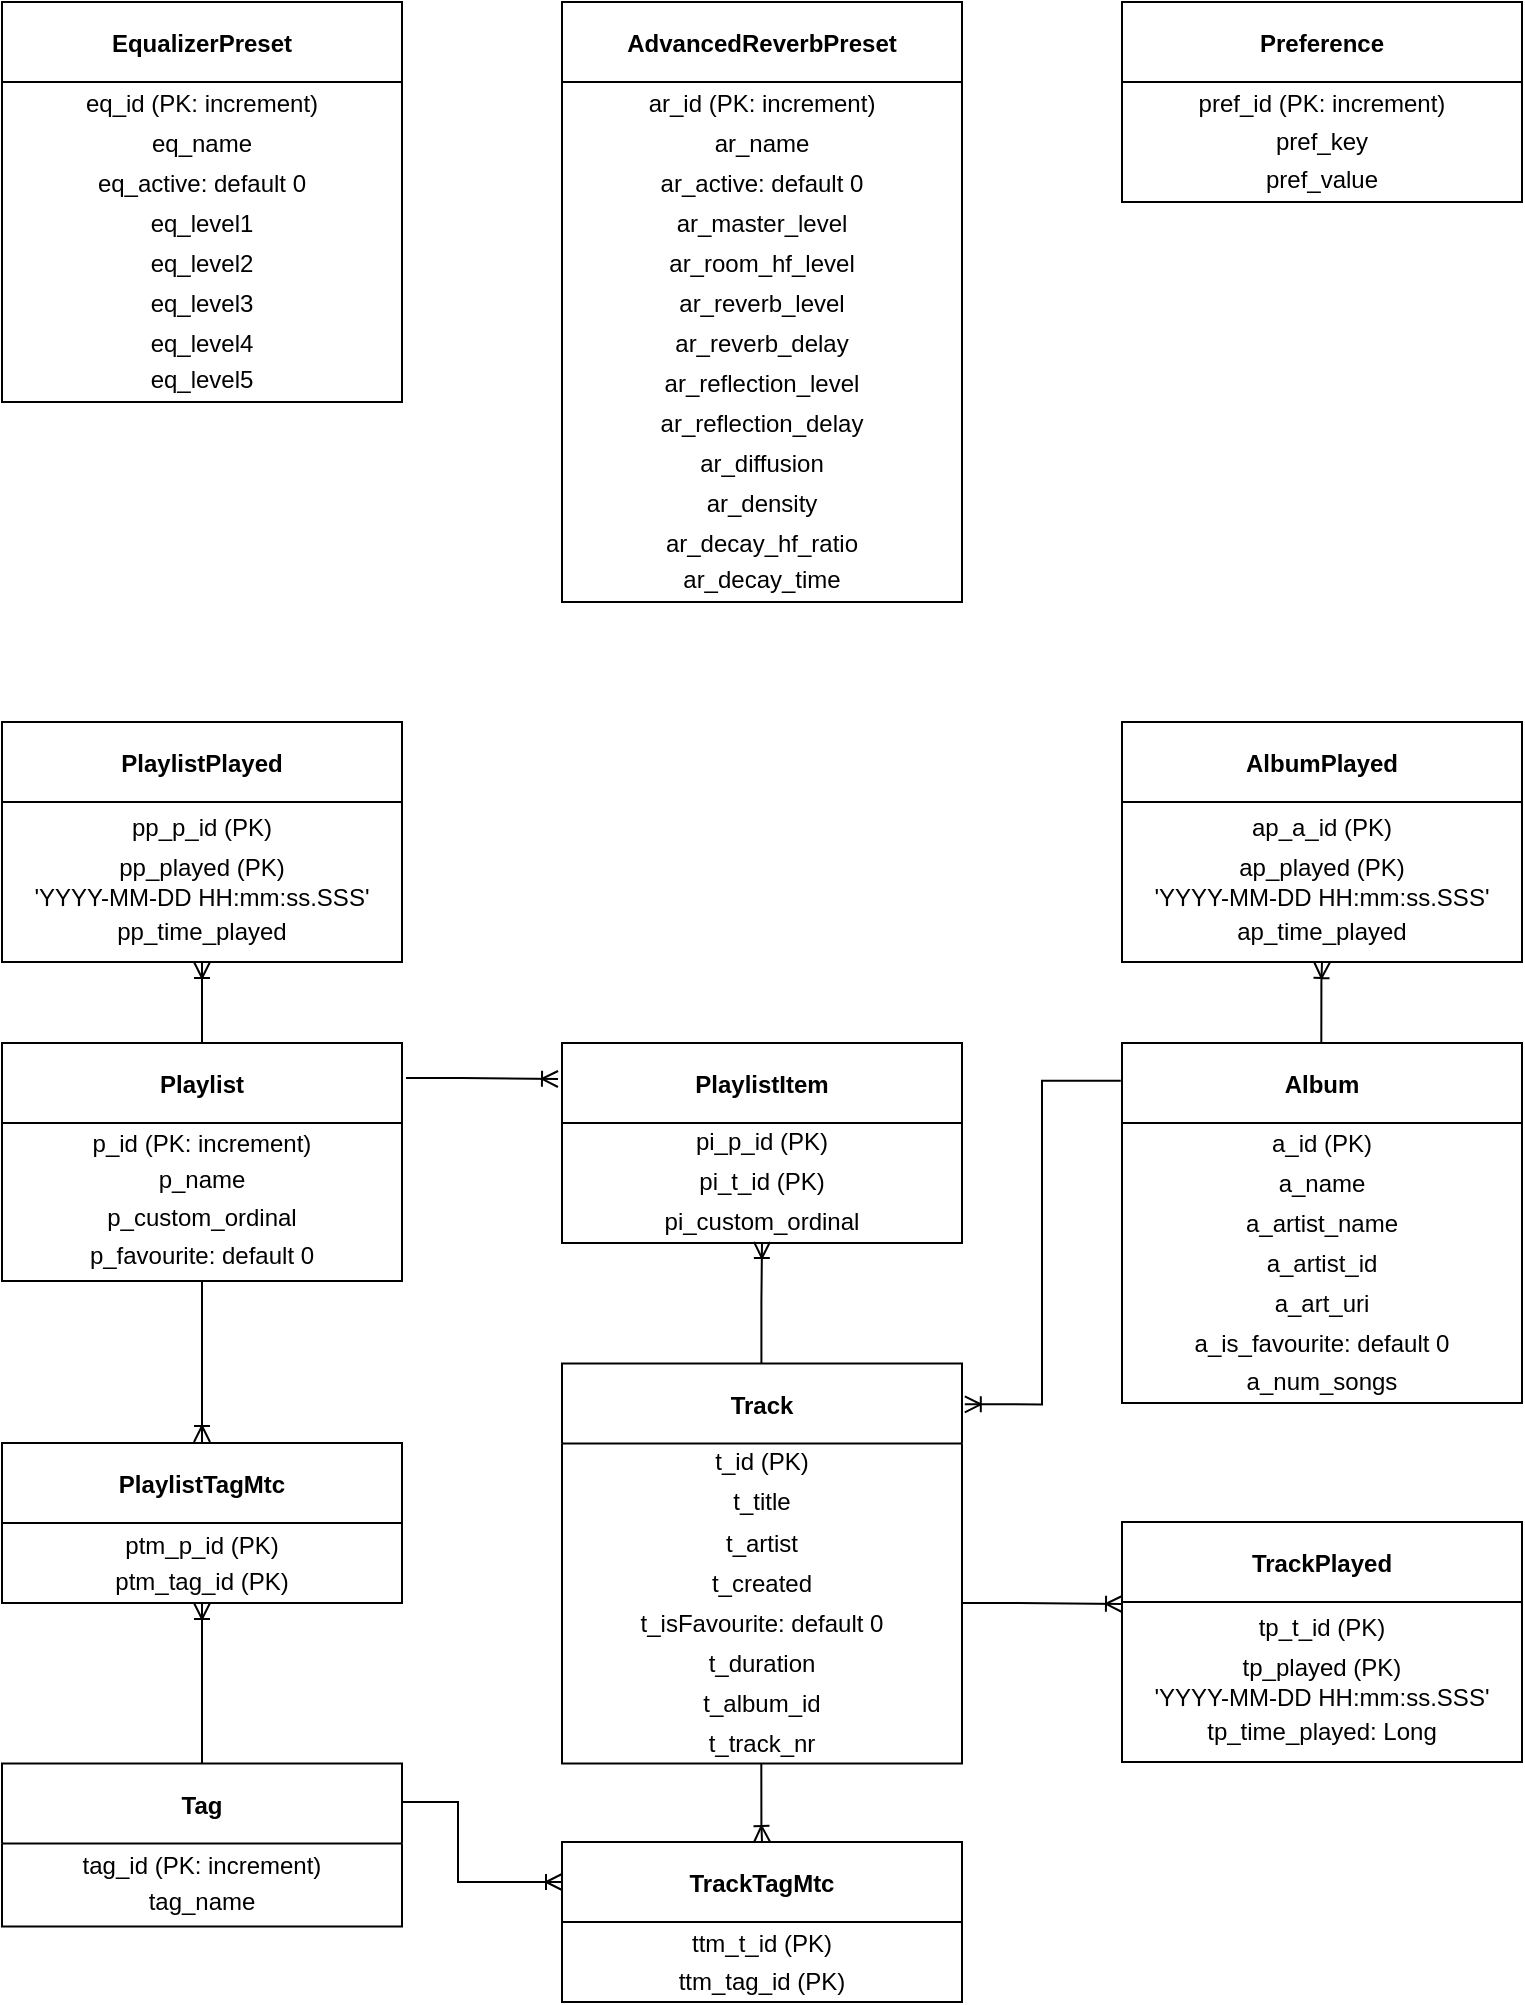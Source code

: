 <mxfile version="14.9.6" type="device"><diagram id="R2lEEEUBdFMjLlhIrx00" name="Page-1"><mxGraphModel dx="1089" dy="969" grid="1" gridSize="10" guides="1" tooltips="1" connect="1" arrows="1" fold="1" page="1" pageScale="1" pageWidth="850" pageHeight="1100" math="0" shadow="0" extFonts="Permanent Marker^https://fonts.googleapis.com/css?family=Permanent+Marker"><root><mxCell id="0"/><mxCell id="1" parent="0"/><mxCell id="EXQ5YkTZao0YpwizTzRX-23" style="edgeStyle=orthogonalEdgeStyle;rounded=0;orthogonalLoop=1;jettySize=auto;html=1;exitX=0.5;exitY=0;exitDx=0;exitDy=0;entryX=0.5;entryY=1;entryDx=0;entryDy=0;endArrow=ERoneToMany;endFill=0;" parent="1" source="ASpLACSmr5t7BUj4uXGP-8" target="C73bpjmQPpyLcj9TKDOl-4" edge="1"><mxGeometry relative="1" as="geometry"/></mxCell><mxCell id="ASpLACSmr5t7BUj4uXGP-8" value="Tag" style="swimlane;startSize=40;" parent="1" vertex="1"><mxGeometry x="40" y="920.75" width="200" height="81.5" as="geometry"/></mxCell><mxCell id="ASpLACSmr5t7BUj4uXGP-9" value="tag_id (PK: increment)" style="text;html=1;strokeColor=none;fillColor=none;align=center;verticalAlign=middle;whiteSpace=wrap;rounded=0;" parent="ASpLACSmr5t7BUj4uXGP-8" vertex="1"><mxGeometry x="10" y="41" width="180" height="20" as="geometry"/></mxCell><mxCell id="ASpLACSmr5t7BUj4uXGP-10" value="tag_name" style="text;html=1;strokeColor=none;fillColor=none;align=center;verticalAlign=middle;whiteSpace=wrap;rounded=0;" parent="ASpLACSmr5t7BUj4uXGP-8" vertex="1"><mxGeometry x="10" y="59" width="180" height="20" as="geometry"/></mxCell><mxCell id="C73bpjmQPpyLcj9TKDOl-4" value="PlaylistTagMtc" style="swimlane;startSize=40;" parent="1" vertex="1"><mxGeometry x="40" y="760.5" width="200" height="80" as="geometry"/></mxCell><mxCell id="C73bpjmQPpyLcj9TKDOl-5" value="ptm_p_id (PK)" style="text;html=1;strokeColor=none;fillColor=none;align=center;verticalAlign=middle;whiteSpace=wrap;rounded=0;" parent="C73bpjmQPpyLcj9TKDOl-4" vertex="1"><mxGeometry x="10" y="41" width="180" height="20" as="geometry"/></mxCell><mxCell id="C73bpjmQPpyLcj9TKDOl-6" value="ptm_tag_id (PK)" style="text;html=1;strokeColor=none;fillColor=none;align=center;verticalAlign=middle;whiteSpace=wrap;rounded=0;" parent="C73bpjmQPpyLcj9TKDOl-4" vertex="1"><mxGeometry x="10" y="59" width="180" height="20" as="geometry"/></mxCell><mxCell id="C73bpjmQPpyLcj9TKDOl-7" value="TrackTagMtc" style="swimlane;startSize=40;" parent="1" vertex="1"><mxGeometry x="320" y="960" width="200" height="80" as="geometry"/></mxCell><mxCell id="C73bpjmQPpyLcj9TKDOl-8" value="ttm_t_id (PK)" style="text;html=1;strokeColor=none;fillColor=none;align=center;verticalAlign=middle;whiteSpace=wrap;rounded=0;" parent="C73bpjmQPpyLcj9TKDOl-7" vertex="1"><mxGeometry x="10" y="41" width="180" height="20" as="geometry"/></mxCell><mxCell id="C73bpjmQPpyLcj9TKDOl-9" value="ttm_tag_id (PK)" style="text;html=1;strokeColor=none;fillColor=none;align=center;verticalAlign=middle;whiteSpace=wrap;rounded=0;" parent="C73bpjmQPpyLcj9TKDOl-7" vertex="1"><mxGeometry x="10" y="60" width="180" height="20" as="geometry"/></mxCell><mxCell id="d-JsLVM1JyWQdLtU0kbF-2" value="TrackPlayed" style="swimlane;startSize=40;" parent="1" vertex="1"><mxGeometry x="600" y="800" width="200" height="120" as="geometry"/></mxCell><mxCell id="d-JsLVM1JyWQdLtU0kbF-3" value="tp_t_id (PK)" style="text;html=1;strokeColor=none;fillColor=none;align=center;verticalAlign=middle;whiteSpace=wrap;rounded=0;" parent="d-JsLVM1JyWQdLtU0kbF-2" vertex="1"><mxGeometry x="10" y="43" width="180" height="20" as="geometry"/></mxCell><mxCell id="d-JsLVM1JyWQdLtU0kbF-4" value="tp_played (PK)&lt;br&gt;'YYYY-MM-DD HH:mm:ss.SSS'" style="text;html=1;strokeColor=none;fillColor=none;align=center;verticalAlign=middle;whiteSpace=wrap;rounded=0;" parent="d-JsLVM1JyWQdLtU0kbF-2" vertex="1"><mxGeometry x="10" y="59" width="180" height="41" as="geometry"/></mxCell><mxCell id="EXQ5YkTZao0YpwizTzRX-2" value="" style="group" parent="1" vertex="1" connectable="0"><mxGeometry x="40" y="560.5" width="200" height="119" as="geometry"/></mxCell><mxCell id="ASpLACSmr5t7BUj4uXGP-6" value="Playlist" style="swimlane;startSize=40;" parent="EXQ5YkTZao0YpwizTzRX-2" vertex="1"><mxGeometry width="200" height="119" as="geometry"/></mxCell><mxCell id="ASpLACSmr5t7BUj4uXGP-7" value="p_id (PK: increment)" style="text;html=1;strokeColor=none;fillColor=none;align=center;verticalAlign=middle;whiteSpace=wrap;rounded=0;" parent="ASpLACSmr5t7BUj4uXGP-6" vertex="1"><mxGeometry x="10" y="40" width="180" height="20" as="geometry"/></mxCell><mxCell id="ASpLACSmr5t7BUj4uXGP-16" value="p_name" style="text;html=1;strokeColor=none;fillColor=none;align=center;verticalAlign=middle;whiteSpace=wrap;rounded=0;" parent="EXQ5YkTZao0YpwizTzRX-2" vertex="1"><mxGeometry x="10" y="58" width="180" height="20" as="geometry"/></mxCell><mxCell id="93T6C2DbR8N9bo7Hs1vx-21" value="p_custom_ordinal" style="text;html=1;strokeColor=none;fillColor=none;align=center;verticalAlign=middle;whiteSpace=wrap;rounded=0;" parent="EXQ5YkTZao0YpwizTzRX-2" vertex="1"><mxGeometry x="10" y="77" width="180" height="20" as="geometry"/></mxCell><mxCell id="93T6C2DbR8N9bo7Hs1vx-22" value="p_favourite: default 0" style="text;html=1;strokeColor=none;fillColor=none;align=center;verticalAlign=middle;whiteSpace=wrap;rounded=0;" parent="EXQ5YkTZao0YpwizTzRX-2" vertex="1"><mxGeometry x="10" y="96" width="180" height="20" as="geometry"/></mxCell><mxCell id="EXQ5YkTZao0YpwizTzRX-3" value="" style="group" parent="1" vertex="1" connectable="0"><mxGeometry x="320" y="560.5" width="200" height="100" as="geometry"/></mxCell><mxCell id="Jwq-ULi-y-qju-EVucu7-1" value="PlaylistItem" style="swimlane;startSize=40;" parent="EXQ5YkTZao0YpwizTzRX-3" vertex="1"><mxGeometry width="200" height="100" as="geometry"/></mxCell><mxCell id="Jwq-ULi-y-qju-EVucu7-2" value="pi_p_id (PK)" style="text;html=1;strokeColor=none;fillColor=none;align=center;verticalAlign=middle;whiteSpace=wrap;rounded=0;" parent="Jwq-ULi-y-qju-EVucu7-1" vertex="1"><mxGeometry x="10" y="39" width="180" height="20" as="geometry"/></mxCell><mxCell id="Jwq-ULi-y-qju-EVucu7-3" value="pi_t_id (PK)" style="text;html=1;strokeColor=none;fillColor=none;align=center;verticalAlign=middle;whiteSpace=wrap;rounded=0;" parent="Jwq-ULi-y-qju-EVucu7-1" vertex="1"><mxGeometry x="10" y="59" width="180" height="20" as="geometry"/></mxCell><mxCell id="93T6C2DbR8N9bo7Hs1vx-20" value="pi_custom_ordinal" style="text;html=1;strokeColor=none;fillColor=none;align=center;verticalAlign=middle;whiteSpace=wrap;rounded=0;" parent="EXQ5YkTZao0YpwizTzRX-3" vertex="1"><mxGeometry x="10" y="79" width="180" height="20" as="geometry"/></mxCell><mxCell id="EXQ5YkTZao0YpwizTzRX-4" value="" style="group" parent="1" vertex="1" connectable="0"><mxGeometry x="320" y="720.75" width="200" height="200" as="geometry"/></mxCell><mxCell id="ASpLACSmr5t7BUj4uXGP-1" value="Track" style="swimlane;startSize=40;" parent="EXQ5YkTZao0YpwizTzRX-4" vertex="1"><mxGeometry width="200" height="200" as="geometry"/></mxCell><mxCell id="ASpLACSmr5t7BUj4uXGP-4" value="t_id (PK)" style="text;html=1;strokeColor=none;fillColor=none;align=center;verticalAlign=middle;whiteSpace=wrap;rounded=0;" parent="ASpLACSmr5t7BUj4uXGP-1" vertex="1"><mxGeometry x="10" y="39" width="180" height="20" as="geometry"/></mxCell><mxCell id="93T6C2DbR8N9bo7Hs1vx-23" value="t_isFavourite: default 0" style="text;html=1;strokeColor=none;fillColor=none;align=center;verticalAlign=middle;whiteSpace=wrap;rounded=0;" parent="ASpLACSmr5t7BUj4uXGP-1" vertex="1"><mxGeometry x="10" y="120" width="180" height="20" as="geometry"/></mxCell><mxCell id="SshMNhiajl-poPOWsSwz-1" value="t_duration" style="text;html=1;strokeColor=none;fillColor=none;align=center;verticalAlign=middle;whiteSpace=wrap;rounded=0;" parent="ASpLACSmr5t7BUj4uXGP-1" vertex="1"><mxGeometry x="10" y="140" width="180" height="20" as="geometry"/></mxCell><mxCell id="SshMNhiajl-poPOWsSwz-2" value="t_album_id" style="text;html=1;strokeColor=none;fillColor=none;align=center;verticalAlign=middle;whiteSpace=wrap;rounded=0;" parent="ASpLACSmr5t7BUj4uXGP-1" vertex="1"><mxGeometry x="10" y="160" width="180" height="20" as="geometry"/></mxCell><mxCell id="EXQ5YkTZao0YpwizTzRX-1" value="t_track_nr" style="text;html=1;strokeColor=none;fillColor=none;align=center;verticalAlign=middle;whiteSpace=wrap;rounded=0;" parent="ASpLACSmr5t7BUj4uXGP-1" vertex="1"><mxGeometry x="10" y="180" width="180" height="20" as="geometry"/></mxCell><mxCell id="ASpLACSmr5t7BUj4uXGP-5" value="t_title" style="text;html=1;strokeColor=none;fillColor=none;align=center;verticalAlign=middle;whiteSpace=wrap;rounded=0;" parent="EXQ5YkTZao0YpwizTzRX-4" vertex="1"><mxGeometry x="10" y="59" width="180" height="20" as="geometry"/></mxCell><mxCell id="ASpLACSmr5t7BUj4uXGP-14" value="t_artist" style="text;html=1;strokeColor=none;fillColor=none;align=center;verticalAlign=middle;whiteSpace=wrap;rounded=0;" parent="EXQ5YkTZao0YpwizTzRX-4" vertex="1"><mxGeometry x="10" y="80" width="180" height="20" as="geometry"/></mxCell><mxCell id="93T6C2DbR8N9bo7Hs1vx-1" value="t_created" style="text;html=1;strokeColor=none;fillColor=none;align=center;verticalAlign=middle;whiteSpace=wrap;rounded=0;" parent="EXQ5YkTZao0YpwizTzRX-4" vertex="1"><mxGeometry x="10" y="100" width="180" height="20" as="geometry"/></mxCell><mxCell id="EXQ5YkTZao0YpwizTzRX-5" value="" style="group" parent="1" vertex="1" connectable="0"><mxGeometry x="40" y="40" width="200" height="200" as="geometry"/></mxCell><mxCell id="ASpLACSmr5t7BUj4uXGP-19" value="EqualizerPreset" style="swimlane;startSize=40;" parent="EXQ5YkTZao0YpwizTzRX-5" vertex="1"><mxGeometry width="200" height="200" as="geometry"/></mxCell><mxCell id="ASpLACSmr5t7BUj4uXGP-20" value="eq_id (PK: increment)" style="text;html=1;strokeColor=none;fillColor=none;align=center;verticalAlign=middle;whiteSpace=wrap;rounded=0;" parent="ASpLACSmr5t7BUj4uXGP-19" vertex="1"><mxGeometry x="10" y="41" width="180" height="20" as="geometry"/></mxCell><mxCell id="ASpLACSmr5t7BUj4uXGP-21" value="eq_name" style="text;html=1;strokeColor=none;fillColor=none;align=center;verticalAlign=middle;whiteSpace=wrap;rounded=0;" parent="ASpLACSmr5t7BUj4uXGP-19" vertex="1"><mxGeometry x="10" y="61" width="180" height="20" as="geometry"/></mxCell><mxCell id="ASpLACSmr5t7BUj4uXGP-22" value="eq_active: default 0" style="text;html=1;strokeColor=none;fillColor=none;align=center;verticalAlign=middle;whiteSpace=wrap;rounded=0;" parent="ASpLACSmr5t7BUj4uXGP-19" vertex="1"><mxGeometry x="10" y="81" width="180" height="20" as="geometry"/></mxCell><mxCell id="ASpLACSmr5t7BUj4uXGP-23" value="eq_level1" style="text;html=1;strokeColor=none;fillColor=none;align=center;verticalAlign=middle;whiteSpace=wrap;rounded=0;" parent="ASpLACSmr5t7BUj4uXGP-19" vertex="1"><mxGeometry x="10" y="101" width="180" height="20" as="geometry"/></mxCell><mxCell id="93T6C2DbR8N9bo7Hs1vx-12" value="eq_level2" style="text;html=1;strokeColor=none;fillColor=none;align=center;verticalAlign=middle;whiteSpace=wrap;rounded=0;" parent="EXQ5YkTZao0YpwizTzRX-5" vertex="1"><mxGeometry x="10" y="121" width="180" height="20" as="geometry"/></mxCell><mxCell id="93T6C2DbR8N9bo7Hs1vx-13" value="eq_level3" style="text;html=1;strokeColor=none;fillColor=none;align=center;verticalAlign=middle;whiteSpace=wrap;rounded=0;" parent="EXQ5YkTZao0YpwizTzRX-5" vertex="1"><mxGeometry x="10" y="141" width="180" height="20" as="geometry"/></mxCell><mxCell id="93T6C2DbR8N9bo7Hs1vx-14" value="eq_level4" style="text;html=1;strokeColor=none;fillColor=none;align=center;verticalAlign=middle;whiteSpace=wrap;rounded=0;" parent="EXQ5YkTZao0YpwizTzRX-5" vertex="1"><mxGeometry x="10" y="161" width="180" height="20" as="geometry"/></mxCell><mxCell id="93T6C2DbR8N9bo7Hs1vx-15" value="eq_level5" style="text;html=1;strokeColor=none;fillColor=none;align=center;verticalAlign=middle;whiteSpace=wrap;rounded=0;" parent="EXQ5YkTZao0YpwizTzRX-5" vertex="1"><mxGeometry x="10" y="179" width="180" height="20" as="geometry"/></mxCell><mxCell id="EXQ5YkTZao0YpwizTzRX-6" value="" style="group" parent="1" vertex="1" connectable="0"><mxGeometry x="320" y="40" width="200" height="300" as="geometry"/></mxCell><mxCell id="Jwq-ULi-y-qju-EVucu7-20" value="AdvancedReverbPreset" style="swimlane;startSize=40;" parent="EXQ5YkTZao0YpwizTzRX-6" vertex="1"><mxGeometry width="200" height="300" as="geometry"/></mxCell><mxCell id="Jwq-ULi-y-qju-EVucu7-21" value="ar_id (PK: increment)" style="text;html=1;strokeColor=none;fillColor=none;align=center;verticalAlign=middle;whiteSpace=wrap;rounded=0;" parent="Jwq-ULi-y-qju-EVucu7-20" vertex="1"><mxGeometry x="10" y="41" width="180" height="20" as="geometry"/></mxCell><mxCell id="Jwq-ULi-y-qju-EVucu7-22" value="ar_name" style="text;html=1;strokeColor=none;fillColor=none;align=center;verticalAlign=middle;whiteSpace=wrap;rounded=0;" parent="Jwq-ULi-y-qju-EVucu7-20" vertex="1"><mxGeometry x="10" y="61" width="180" height="20" as="geometry"/></mxCell><mxCell id="Jwq-ULi-y-qju-EVucu7-23" value="ar_active: default 0" style="text;html=1;strokeColor=none;fillColor=none;align=center;verticalAlign=middle;whiteSpace=wrap;rounded=0;" parent="Jwq-ULi-y-qju-EVucu7-20" vertex="1"><mxGeometry x="10" y="81" width="180" height="20" as="geometry"/></mxCell><mxCell id="Jwq-ULi-y-qju-EVucu7-24" value="ar_master_level" style="text;html=1;strokeColor=none;fillColor=none;align=center;verticalAlign=middle;whiteSpace=wrap;rounded=0;" parent="Jwq-ULi-y-qju-EVucu7-20" vertex="1"><mxGeometry x="10" y="101" width="180" height="20" as="geometry"/></mxCell><mxCell id="93T6C2DbR8N9bo7Hs1vx-3" value="ar_room_hf_level" style="text;html=1;strokeColor=none;fillColor=none;align=center;verticalAlign=middle;whiteSpace=wrap;rounded=0;" parent="EXQ5YkTZao0YpwizTzRX-6" vertex="1"><mxGeometry x="10" y="121" width="180" height="20" as="geometry"/></mxCell><mxCell id="93T6C2DbR8N9bo7Hs1vx-4" value="ar_reverb_level" style="text;html=1;strokeColor=none;fillColor=none;align=center;verticalAlign=middle;whiteSpace=wrap;rounded=0;" parent="EXQ5YkTZao0YpwizTzRX-6" vertex="1"><mxGeometry x="10" y="141" width="180" height="20" as="geometry"/></mxCell><mxCell id="93T6C2DbR8N9bo7Hs1vx-5" value="ar_reverb_delay" style="text;html=1;strokeColor=none;fillColor=none;align=center;verticalAlign=middle;whiteSpace=wrap;rounded=0;" parent="EXQ5YkTZao0YpwizTzRX-6" vertex="1"><mxGeometry x="10" y="161" width="180" height="20" as="geometry"/></mxCell><mxCell id="93T6C2DbR8N9bo7Hs1vx-6" value="ar_reflection_level" style="text;html=1;strokeColor=none;fillColor=none;align=center;verticalAlign=middle;whiteSpace=wrap;rounded=0;" parent="EXQ5YkTZao0YpwizTzRX-6" vertex="1"><mxGeometry x="10" y="181" width="180" height="20" as="geometry"/></mxCell><mxCell id="93T6C2DbR8N9bo7Hs1vx-7" value="ar_reflection_delay" style="text;html=1;strokeColor=none;fillColor=none;align=center;verticalAlign=middle;whiteSpace=wrap;rounded=0;" parent="EXQ5YkTZao0YpwizTzRX-6" vertex="1"><mxGeometry x="10" y="201" width="180" height="20" as="geometry"/></mxCell><mxCell id="93T6C2DbR8N9bo7Hs1vx-8" value="ar_diffusion" style="text;html=1;strokeColor=none;fillColor=none;align=center;verticalAlign=middle;whiteSpace=wrap;rounded=0;" parent="EXQ5YkTZao0YpwizTzRX-6" vertex="1"><mxGeometry x="10" y="221" width="180" height="20" as="geometry"/></mxCell><mxCell id="93T6C2DbR8N9bo7Hs1vx-9" value="ar_density" style="text;html=1;strokeColor=none;fillColor=none;align=center;verticalAlign=middle;whiteSpace=wrap;rounded=0;" parent="EXQ5YkTZao0YpwizTzRX-6" vertex="1"><mxGeometry x="10" y="241" width="180" height="20" as="geometry"/></mxCell><mxCell id="93T6C2DbR8N9bo7Hs1vx-10" value="ar_decay_hf_ratio" style="text;html=1;strokeColor=none;fillColor=none;align=center;verticalAlign=middle;whiteSpace=wrap;rounded=0;" parent="EXQ5YkTZao0YpwizTzRX-6" vertex="1"><mxGeometry x="10" y="261" width="180" height="20" as="geometry"/></mxCell><mxCell id="93T6C2DbR8N9bo7Hs1vx-11" value="ar_decay_time" style="text;html=1;strokeColor=none;fillColor=none;align=center;verticalAlign=middle;whiteSpace=wrap;rounded=0;" parent="EXQ5YkTZao0YpwizTzRX-6" vertex="1"><mxGeometry x="10" y="279" width="180" height="20" as="geometry"/></mxCell><mxCell id="EXQ5YkTZao0YpwizTzRX-7" value="AlbumPlayed" style="swimlane;startSize=40;" parent="1" vertex="1"><mxGeometry x="600" y="400" width="200" height="120" as="geometry"/></mxCell><mxCell id="EXQ5YkTZao0YpwizTzRX-8" value="ap_a_id (PK)" style="text;html=1;strokeColor=none;fillColor=none;align=center;verticalAlign=middle;whiteSpace=wrap;rounded=0;" parent="EXQ5YkTZao0YpwizTzRX-7" vertex="1"><mxGeometry x="10" y="43" width="180" height="20" as="geometry"/></mxCell><mxCell id="EXQ5YkTZao0YpwizTzRX-9" value="ap_played (PK)&lt;br&gt;'YYYY-MM-DD HH:mm:ss.SSS'" style="text;html=1;strokeColor=none;fillColor=none;align=center;verticalAlign=middle;whiteSpace=wrap;rounded=0;" parent="EXQ5YkTZao0YpwizTzRX-7" vertex="1"><mxGeometry x="10" y="59" width="180" height="41" as="geometry"/></mxCell><mxCell id="EXQ5YkTZao0YpwizTzRX-10" value="PlaylistPlayed" style="swimlane;startSize=40;" parent="1" vertex="1"><mxGeometry x="40" y="400" width="200" height="120" as="geometry"/></mxCell><mxCell id="EXQ5YkTZao0YpwizTzRX-11" value="pp_p_id (PK)" style="text;html=1;strokeColor=none;fillColor=none;align=center;verticalAlign=middle;whiteSpace=wrap;rounded=0;" parent="EXQ5YkTZao0YpwizTzRX-10" vertex="1"><mxGeometry x="10" y="43" width="180" height="20" as="geometry"/></mxCell><mxCell id="EXQ5YkTZao0YpwizTzRX-12" value="pp_played (PK)&lt;br&gt;'YYYY-MM-DD HH:mm:ss.SSS'" style="text;html=1;strokeColor=none;fillColor=none;align=center;verticalAlign=middle;whiteSpace=wrap;rounded=0;" parent="EXQ5YkTZao0YpwizTzRX-10" vertex="1"><mxGeometry x="10" y="59" width="180" height="41" as="geometry"/></mxCell><mxCell id="EXQ5YkTZao0YpwizTzRX-13" value="Album" style="swimlane;startSize=40;" parent="1" vertex="1"><mxGeometry x="600" y="560.5" width="200" height="180" as="geometry"/></mxCell><mxCell id="EXQ5YkTZao0YpwizTzRX-14" value="a_id (PK)" style="text;html=1;strokeColor=none;fillColor=none;align=center;verticalAlign=middle;whiteSpace=wrap;rounded=0;" parent="EXQ5YkTZao0YpwizTzRX-13" vertex="1"><mxGeometry x="10" y="40" width="180" height="20" as="geometry"/></mxCell><mxCell id="EXQ5YkTZao0YpwizTzRX-16" value="a_name" style="text;html=1;strokeColor=none;fillColor=none;align=center;verticalAlign=middle;whiteSpace=wrap;rounded=0;" parent="EXQ5YkTZao0YpwizTzRX-13" vertex="1"><mxGeometry x="10" y="60" width="180" height="20" as="geometry"/></mxCell><mxCell id="EXQ5YkTZao0YpwizTzRX-17" value="a_artist_name" style="text;html=1;strokeColor=none;fillColor=none;align=center;verticalAlign=middle;whiteSpace=wrap;rounded=0;" parent="EXQ5YkTZao0YpwizTzRX-13" vertex="1"><mxGeometry x="10" y="80" width="180" height="20" as="geometry"/></mxCell><mxCell id="EXQ5YkTZao0YpwizTzRX-18" value="a_artist_id" style="text;html=1;strokeColor=none;fillColor=none;align=center;verticalAlign=middle;whiteSpace=wrap;rounded=0;" parent="EXQ5YkTZao0YpwizTzRX-13" vertex="1"><mxGeometry x="10" y="100" width="180" height="20" as="geometry"/></mxCell><mxCell id="EXQ5YkTZao0YpwizTzRX-19" value="a_art_uri" style="text;html=1;strokeColor=none;fillColor=none;align=center;verticalAlign=middle;whiteSpace=wrap;rounded=0;" parent="EXQ5YkTZao0YpwizTzRX-13" vertex="1"><mxGeometry x="10" y="120" width="180" height="20" as="geometry"/></mxCell><mxCell id="EXQ5YkTZao0YpwizTzRX-20" value="a_is_favourite: default 0" style="text;html=1;strokeColor=none;fillColor=none;align=center;verticalAlign=middle;whiteSpace=wrap;rounded=0;" parent="EXQ5YkTZao0YpwizTzRX-13" vertex="1"><mxGeometry x="10" y="140" width="180" height="20" as="geometry"/></mxCell><mxCell id="EXQ5YkTZao0YpwizTzRX-21" value="a_num_songs" style="text;html=1;strokeColor=none;fillColor=none;align=center;verticalAlign=middle;whiteSpace=wrap;rounded=0;" parent="EXQ5YkTZao0YpwizTzRX-13" vertex="1"><mxGeometry x="10" y="159" width="180" height="20" as="geometry"/></mxCell><mxCell id="EXQ5YkTZao0YpwizTzRX-25" style="edgeStyle=orthogonalEdgeStyle;rounded=0;orthogonalLoop=1;jettySize=auto;html=1;exitX=0.5;exitY=1;exitDx=0;exitDy=0;endArrow=ERoneToMany;endFill=0;" parent="1" source="ASpLACSmr5t7BUj4uXGP-6" edge="1"><mxGeometry relative="1" as="geometry"><mxPoint x="260" y="760.5" as="sourcePoint"/><mxPoint x="140" y="760" as="targetPoint"/><Array as="points"><mxPoint x="140" y="740"/><mxPoint x="140" y="740"/></Array></mxGeometry></mxCell><mxCell id="EXQ5YkTZao0YpwizTzRX-26" style="edgeStyle=orthogonalEdgeStyle;rounded=0;orthogonalLoop=1;jettySize=auto;html=1;exitX=0.5;exitY=0;exitDx=0;exitDy=0;endArrow=ERoneToMany;endFill=0;" parent="1" source="ASpLACSmr5t7BUj4uXGP-6" edge="1"><mxGeometry relative="1" as="geometry"><mxPoint x="140" y="550.25" as="sourcePoint"/><mxPoint x="140" y="520" as="targetPoint"/></mxGeometry></mxCell><mxCell id="EXQ5YkTZao0YpwizTzRX-27" style="edgeStyle=orthogonalEdgeStyle;rounded=0;orthogonalLoop=1;jettySize=auto;html=1;exitX=1.01;exitY=0.147;exitDx=0;exitDy=0;endArrow=ERoneToMany;endFill=0;entryX=-0.01;entryY=0.18;entryDx=0;entryDy=0;entryPerimeter=0;exitPerimeter=0;" parent="1" source="ASpLACSmr5t7BUj4uXGP-6" target="Jwq-ULi-y-qju-EVucu7-1" edge="1"><mxGeometry relative="1" as="geometry"><mxPoint x="270" y="640.25" as="sourcePoint"/><mxPoint x="270" y="720.75" as="targetPoint"/><Array as="points"><mxPoint x="270" y="578"/></Array></mxGeometry></mxCell><mxCell id="EXQ5YkTZao0YpwizTzRX-28" style="edgeStyle=orthogonalEdgeStyle;rounded=0;orthogonalLoop=1;jettySize=auto;html=1;exitX=0.5;exitY=0;exitDx=0;exitDy=0;endArrow=ERoneToMany;endFill=0;" parent="1" edge="1"><mxGeometry relative="1" as="geometry"><mxPoint x="419.71" y="720.75" as="sourcePoint"/><mxPoint x="420" y="660" as="targetPoint"/><Array as="points"><mxPoint x="420" y="690"/><mxPoint x="420" y="690"/></Array></mxGeometry></mxCell><mxCell id="EXQ5YkTZao0YpwizTzRX-29" style="edgeStyle=orthogonalEdgeStyle;rounded=0;orthogonalLoop=1;jettySize=auto;html=1;exitX=1.01;exitY=0.147;exitDx=0;exitDy=0;endArrow=ERoneToMany;endFill=0;entryX=0;entryY=0.25;entryDx=0;entryDy=0;exitPerimeter=0;" parent="1" target="C73bpjmQPpyLcj9TKDOl-7" edge="1"><mxGeometry relative="1" as="geometry"><mxPoint x="240" y="940.003" as="sourcePoint"/><mxPoint x="316" y="940.51" as="targetPoint"/><Array as="points"><mxPoint x="268" y="940"/><mxPoint x="268" y="980"/></Array></mxGeometry></mxCell><mxCell id="EXQ5YkTZao0YpwizTzRX-30" style="edgeStyle=orthogonalEdgeStyle;rounded=0;orthogonalLoop=1;jettySize=auto;html=1;endArrow=ERoneToMany;endFill=0;" parent="1" edge="1"><mxGeometry relative="1" as="geometry"><mxPoint x="419.66" y="920.75" as="sourcePoint"/><mxPoint x="420" y="960" as="targetPoint"/><Array as="points"><mxPoint x="419.66" y="951"/><mxPoint x="419.66" y="951"/></Array></mxGeometry></mxCell><mxCell id="EXQ5YkTZao0YpwizTzRX-31" style="edgeStyle=orthogonalEdgeStyle;rounded=0;orthogonalLoop=1;jettySize=auto;html=1;exitX=1.01;exitY=0.147;exitDx=0;exitDy=0;endArrow=ERoneToMany;endFill=0;exitPerimeter=0;" parent="1" edge="1"><mxGeometry relative="1" as="geometry"><mxPoint x="520" y="840.503" as="sourcePoint"/><mxPoint x="600" y="841" as="targetPoint"/><Array as="points"><mxPoint x="548" y="840.51"/></Array></mxGeometry></mxCell><mxCell id="EXQ5YkTZao0YpwizTzRX-32" style="edgeStyle=orthogonalEdgeStyle;rounded=0;orthogonalLoop=1;jettySize=auto;html=1;exitX=0.5;exitY=0;exitDx=0;exitDy=0;endArrow=ERoneToMany;endFill=0;" parent="1" edge="1"><mxGeometry relative="1" as="geometry"><mxPoint x="699.66" y="560.75" as="sourcePoint"/><mxPoint x="700" y="520" as="targetPoint"/><Array as="points"><mxPoint x="699.95" y="530"/><mxPoint x="699.95" y="530"/></Array></mxGeometry></mxCell><mxCell id="EXQ5YkTZao0YpwizTzRX-33" style="edgeStyle=orthogonalEdgeStyle;rounded=0;orthogonalLoop=1;jettySize=auto;html=1;exitX=-0.003;exitY=0.105;exitDx=0;exitDy=0;endArrow=ERoneToMany;endFill=0;exitPerimeter=0;entryX=1.007;entryY=0.102;entryDx=0;entryDy=0;entryPerimeter=0;" parent="1" source="EXQ5YkTZao0YpwizTzRX-13" target="ASpLACSmr5t7BUj4uXGP-1" edge="1"><mxGeometry relative="1" as="geometry"><mxPoint x="510" y="690.003" as="sourcePoint"/><mxPoint x="480" y="720" as="targetPoint"/><Array as="points"><mxPoint x="560" y="579"/><mxPoint x="560" y="741"/></Array></mxGeometry></mxCell><mxCell id="fkV-pkd2NKX07XmD6Tck-6" value="tp_time_played: Long" style="text;html=1;strokeColor=none;fillColor=none;align=center;verticalAlign=middle;whiteSpace=wrap;rounded=0;" parent="1" vertex="1"><mxGeometry x="610" y="895" width="180" height="20" as="geometry"/></mxCell><mxCell id="fkV-pkd2NKX07XmD6Tck-7" value="pp_time_played" style="text;html=1;strokeColor=none;fillColor=none;align=center;verticalAlign=middle;whiteSpace=wrap;rounded=0;" parent="1" vertex="1"><mxGeometry x="50" y="495" width="180" height="20" as="geometry"/></mxCell><mxCell id="fkV-pkd2NKX07XmD6Tck-8" value="ap_time_played" style="text;html=1;strokeColor=none;fillColor=none;align=center;verticalAlign=middle;whiteSpace=wrap;rounded=0;" parent="1" vertex="1"><mxGeometry x="610" y="495" width="180" height="20" as="geometry"/></mxCell><mxCell id="wpwrV4D0VXf5bUT_3btV-1" value="" style="group" vertex="1" connectable="0" parent="1"><mxGeometry x="600" y="40" width="200" height="200" as="geometry"/></mxCell><mxCell id="wpwrV4D0VXf5bUT_3btV-2" value="Preference" style="swimlane;startSize=40;" vertex="1" parent="wpwrV4D0VXf5bUT_3btV-1"><mxGeometry width="200" height="100" as="geometry"/></mxCell><mxCell id="wpwrV4D0VXf5bUT_3btV-3" value="pref_id (PK: increment)" style="text;html=1;strokeColor=none;fillColor=none;align=center;verticalAlign=middle;whiteSpace=wrap;rounded=0;" vertex="1" parent="wpwrV4D0VXf5bUT_3btV-2"><mxGeometry x="10" y="41" width="180" height="20" as="geometry"/></mxCell><mxCell id="wpwrV4D0VXf5bUT_3btV-4" value="pref_key" style="text;html=1;strokeColor=none;fillColor=none;align=center;verticalAlign=middle;whiteSpace=wrap;rounded=0;" vertex="1" parent="wpwrV4D0VXf5bUT_3btV-2"><mxGeometry x="10" y="60" width="180" height="20" as="geometry"/></mxCell><mxCell id="wpwrV4D0VXf5bUT_3btV-5" value="pref_value" style="text;html=1;strokeColor=none;fillColor=none;align=center;verticalAlign=middle;whiteSpace=wrap;rounded=0;" vertex="1" parent="wpwrV4D0VXf5bUT_3btV-2"><mxGeometry x="10" y="79" width="180" height="20" as="geometry"/></mxCell></root></mxGraphModel></diagram></mxfile>